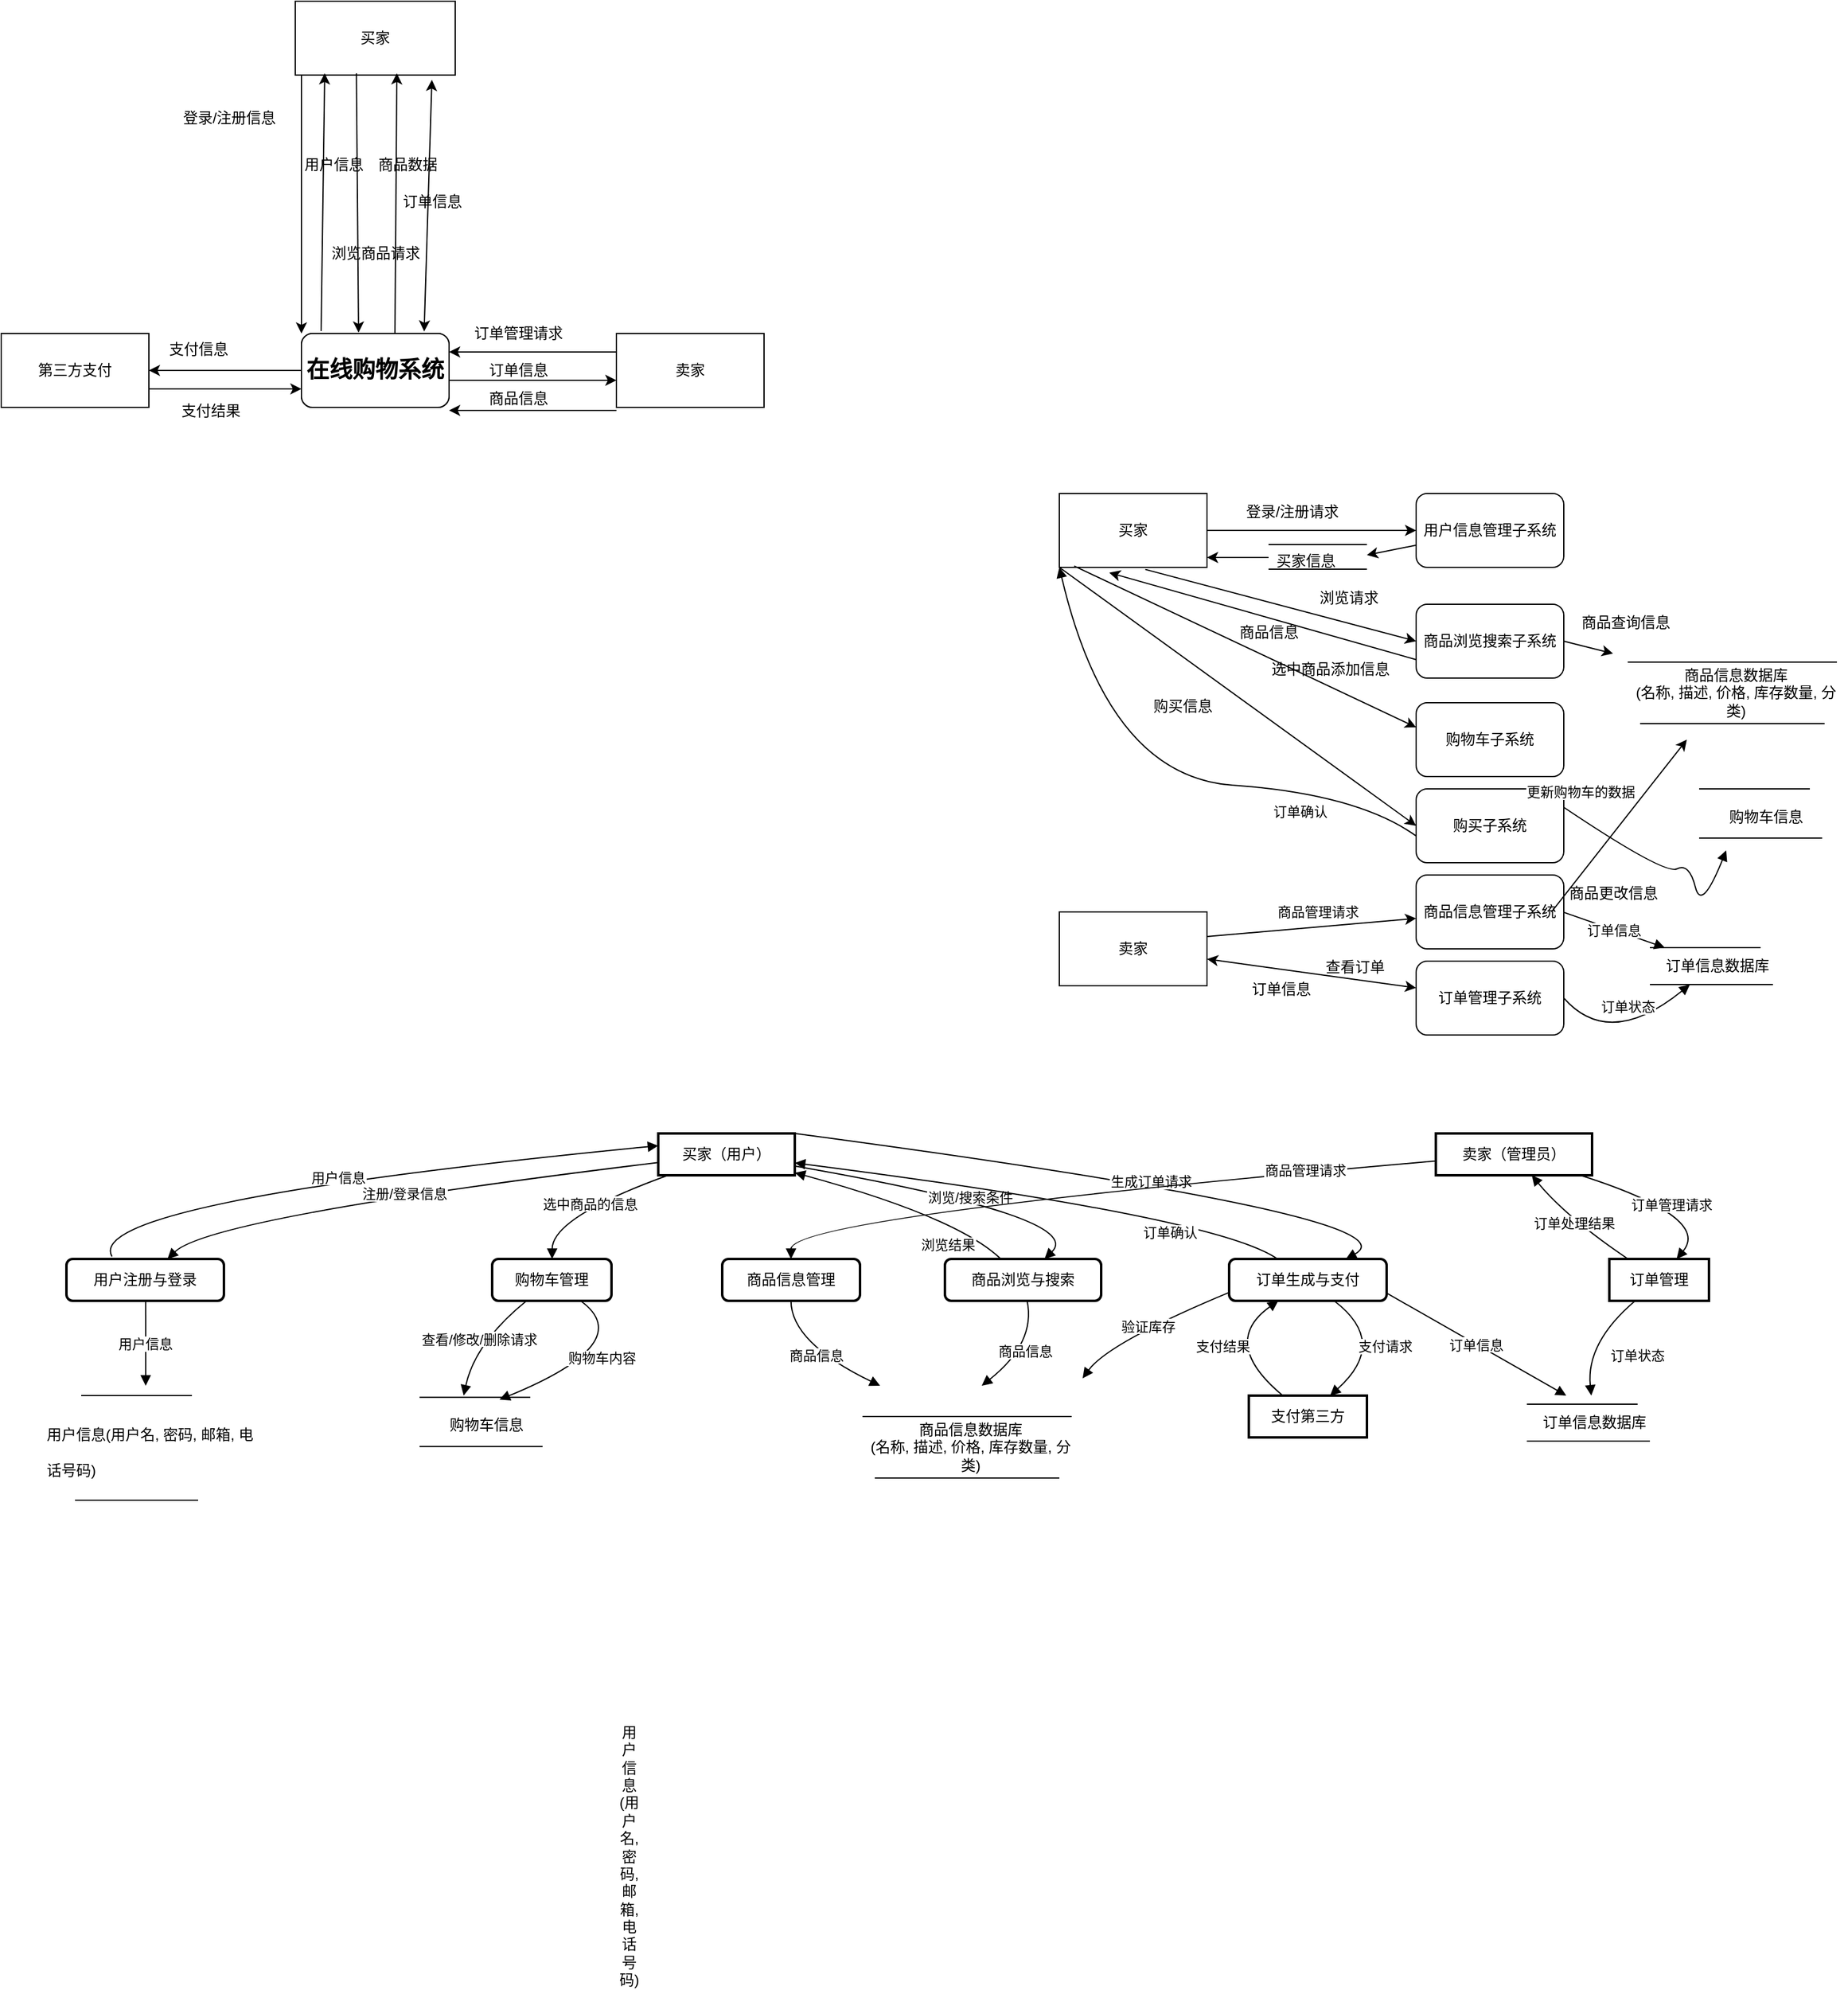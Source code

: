 <mxfile version="24.4.13" type="github">
  <diagram name="第 1 页" id="AlWasNWzRQ4NBJ3G8Ks7">
    <mxGraphModel dx="1365" dy="767" grid="1" gridSize="10" guides="1" tooltips="1" connect="1" arrows="1" fold="1" page="1" pageScale="1" pageWidth="827" pageHeight="1169" math="0" shadow="0">
      <root>
        <mxCell id="0" />
        <mxCell id="1" parent="0" />
        <mxCell id="qCmCPrY8hoSvlqpUY1TK-1" value="买家" style="rounded=0;whiteSpace=wrap;html=1;" parent="1" vertex="1">
          <mxGeometry x="349" y="20" width="130" height="60" as="geometry" />
        </mxCell>
        <mxCell id="qCmCPrY8hoSvlqpUY1TK-2" value="第三方支付" style="rounded=0;whiteSpace=wrap;html=1;" parent="1" vertex="1">
          <mxGeometry x="110" y="290" width="120" height="60" as="geometry" />
        </mxCell>
        <mxCell id="qCmCPrY8hoSvlqpUY1TK-19" value="" style="edgeStyle=orthogonalEdgeStyle;rounded=0;orthogonalLoop=1;jettySize=auto;html=1;movable=1;resizable=1;rotatable=1;deletable=1;editable=1;locked=0;connectable=1;" parent="1" source="qCmCPrY8hoSvlqpUY1TK-3" target="qCmCPrY8hoSvlqpUY1TK-12" edge="1">
          <mxGeometry relative="1" as="geometry" />
        </mxCell>
        <mxCell id="qCmCPrY8hoSvlqpUY1TK-3" value="买家" style="rounded=0;whiteSpace=wrap;html=1;movable=1;resizable=1;rotatable=1;deletable=1;editable=1;locked=0;connectable=1;" parent="1" vertex="1">
          <mxGeometry x="970" y="420" width="120" height="60" as="geometry" />
        </mxCell>
        <mxCell id="qCmCPrY8hoSvlqpUY1TK-4" value="卖家" style="rounded=0;whiteSpace=wrap;html=1;" parent="1" vertex="1">
          <mxGeometry x="610" y="290" width="120" height="60" as="geometry" />
        </mxCell>
        <mxCell id="qCmCPrY8hoSvlqpUY1TK-5" value="" style="rounded=1;whiteSpace=wrap;html=1;" parent="1" vertex="1">
          <mxGeometry x="354" y="290" width="120" height="60" as="geometry" />
        </mxCell>
        <mxCell id="qCmCPrY8hoSvlqpUY1TK-6" value="&lt;b&gt;&lt;span style=&quot;font-size:14.0pt;font-family:宋体;&lt;br/&gt;mso-ascii-font-family:Calibri;mso-ascii-theme-font:minor-latin;mso-fareast-theme-font:&lt;br/&gt;minor-fareast;mso-hansi-font-family:Calibri;mso-hansi-theme-font:minor-latin;&lt;br/&gt;mso-bidi-font-family:&amp;quot;Times New Roman&amp;quot;;mso-bidi-theme-font:minor-bidi;&lt;br/&gt;mso-font-kerning:1.0pt;mso-ansi-language:EN-US;mso-fareast-language:ZH-CN;&lt;br/&gt;mso-bidi-language:AR-SA&quot;&gt;在线购物系统&lt;/span&gt;&lt;/b&gt;" style="rounded=1;whiteSpace=wrap;html=1;" parent="1" vertex="1">
          <mxGeometry x="354" y="290" width="120" height="60" as="geometry" />
        </mxCell>
        <mxCell id="qCmCPrY8hoSvlqpUY1TK-7" value="" style="endArrow=classic;html=1;rounded=0;exitX=0.854;exitY=1;exitDx=0;exitDy=0;exitPerimeter=0;entryX=0;entryY=0;entryDx=0;entryDy=0;" parent="1" target="qCmCPrY8hoSvlqpUY1TK-6" edge="1">
          <mxGeometry width="50" height="50" relative="1" as="geometry">
            <mxPoint x="354" y="80" as="sourcePoint" />
            <mxPoint x="354" y="280" as="targetPoint" />
          </mxGeometry>
        </mxCell>
        <mxCell id="qCmCPrY8hoSvlqpUY1TK-8" value="" style="endArrow=classic;html=1;rounded=0;exitX=1;exitY=0.5;exitDx=0;exitDy=0;" parent="1" edge="1">
          <mxGeometry width="50" height="50" relative="1" as="geometry">
            <mxPoint x="474" y="328" as="sourcePoint" />
            <mxPoint x="610" y="328" as="targetPoint" />
            <Array as="points">
              <mxPoint x="550" y="328" />
            </Array>
          </mxGeometry>
        </mxCell>
        <mxCell id="qCmCPrY8hoSvlqpUY1TK-10" value="" style="endArrow=classic;html=1;rounded=0;exitX=0;exitY=0.5;exitDx=0;exitDy=0;" parent="1" source="qCmCPrY8hoSvlqpUY1TK-6" target="qCmCPrY8hoSvlqpUY1TK-2" edge="1">
          <mxGeometry width="50" height="50" relative="1" as="geometry">
            <mxPoint x="260" y="390" as="sourcePoint" />
            <mxPoint x="310" y="340" as="targetPoint" />
          </mxGeometry>
        </mxCell>
        <mxCell id="qCmCPrY8hoSvlqpUY1TK-12" value="用户信息管理子系统" style="rounded=1;whiteSpace=wrap;html=1;movable=1;resizable=1;rotatable=1;deletable=1;editable=1;locked=0;connectable=1;" parent="1" vertex="1">
          <mxGeometry x="1260" y="420" width="120" height="60" as="geometry" />
        </mxCell>
        <mxCell id="qCmCPrY8hoSvlqpUY1TK-13" value="商品浏览搜索子系统" style="rounded=1;whiteSpace=wrap;html=1;movable=1;resizable=1;rotatable=1;deletable=1;editable=1;locked=0;connectable=1;" parent="1" vertex="1">
          <mxGeometry x="1260" y="510" width="120" height="60" as="geometry" />
        </mxCell>
        <mxCell id="qCmCPrY8hoSvlqpUY1TK-14" value="购物车子系统" style="rounded=1;whiteSpace=wrap;html=1;movable=1;resizable=1;rotatable=1;deletable=1;editable=1;locked=0;connectable=1;" parent="1" vertex="1">
          <mxGeometry x="1260" y="590" width="120" height="60" as="geometry" />
        </mxCell>
        <mxCell id="qCmCPrY8hoSvlqpUY1TK-15" value="卖家" style="rounded=0;whiteSpace=wrap;html=1;movable=1;resizable=1;rotatable=1;deletable=1;editable=1;locked=0;connectable=1;" parent="1" vertex="1">
          <mxGeometry x="970" y="760" width="120" height="60" as="geometry" />
        </mxCell>
        <mxCell id="qCmCPrY8hoSvlqpUY1TK-16" value="商品信息管理子系统" style="rounded=1;whiteSpace=wrap;html=1;movable=1;resizable=1;rotatable=1;deletable=1;editable=1;locked=0;connectable=1;" parent="1" vertex="1">
          <mxGeometry x="1260" y="730" width="120" height="60" as="geometry" />
        </mxCell>
        <mxCell id="qCmCPrY8hoSvlqpUY1TK-17" value="购买子系统" style="rounded=1;whiteSpace=wrap;html=1;movable=1;resizable=1;rotatable=1;deletable=1;editable=1;locked=0;connectable=1;" parent="1" vertex="1">
          <mxGeometry x="1260" y="660" width="120" height="60" as="geometry" />
        </mxCell>
        <mxCell id="qCmCPrY8hoSvlqpUY1TK-18" value="订单管理子系统" style="rounded=1;whiteSpace=wrap;html=1;movable=1;resizable=1;rotatable=1;deletable=1;editable=1;locked=0;connectable=1;" parent="1" vertex="1">
          <mxGeometry x="1260" y="800" width="120" height="60" as="geometry" />
        </mxCell>
        <mxCell id="qCmCPrY8hoSvlqpUY1TK-20" value="登录/注册请求" style="text;html=1;align=center;verticalAlign=middle;resizable=1;points=[];autosize=1;strokeColor=none;fillColor=none;movable=1;rotatable=1;deletable=1;editable=1;locked=0;connectable=1;" parent="1" vertex="1">
          <mxGeometry x="1109" y="420" width="100" height="30" as="geometry" />
        </mxCell>
        <mxCell id="qCmCPrY8hoSvlqpUY1TK-21" value="登录/注册信息" style="text;html=1;align=center;verticalAlign=middle;resizable=0;points=[];autosize=1;strokeColor=none;fillColor=none;" parent="1" vertex="1">
          <mxGeometry x="245" y="100" width="100" height="30" as="geometry" />
        </mxCell>
        <mxCell id="qCmCPrY8hoSvlqpUY1TK-22" value="订单信息" style="text;html=1;align=center;verticalAlign=middle;resizable=0;points=[];autosize=1;strokeColor=none;fillColor=none;" parent="1" vertex="1">
          <mxGeometry x="495" y="305" width="70" height="30" as="geometry" />
        </mxCell>
        <mxCell id="qCmCPrY8hoSvlqpUY1TK-23" value="" style="endArrow=classic;html=1;rounded=0;entryX=1;entryY=0.5;entryDx=0;entryDy=0;" parent="1" edge="1">
          <mxGeometry width="50" height="50" relative="1" as="geometry">
            <mxPoint x="610" y="352.5" as="sourcePoint" />
            <mxPoint x="474" y="352.5" as="targetPoint" />
          </mxGeometry>
        </mxCell>
        <mxCell id="qCmCPrY8hoSvlqpUY1TK-24" value="商品信息" style="text;html=1;align=center;verticalAlign=middle;resizable=0;points=[];autosize=1;strokeColor=none;fillColor=none;" parent="1" vertex="1">
          <mxGeometry x="495" y="328" width="70" height="30" as="geometry" />
        </mxCell>
        <mxCell id="qCmCPrY8hoSvlqpUY1TK-26" value="支付信息" style="text;html=1;align=center;verticalAlign=middle;resizable=0;points=[];autosize=1;strokeColor=none;fillColor=none;" parent="1" vertex="1">
          <mxGeometry x="235" y="288" width="70" height="30" as="geometry" />
        </mxCell>
        <mxCell id="qCmCPrY8hoSvlqpUY1TK-31" value="" style="endArrow=none;html=1;rounded=0;movable=1;resizable=1;rotatable=1;deletable=1;editable=1;locked=0;connectable=1;" parent="1" edge="1">
          <mxGeometry width="50" height="50" relative="1" as="geometry">
            <mxPoint x="1140" y="461.5" as="sourcePoint" />
            <mxPoint x="1220" y="461.5" as="targetPoint" />
          </mxGeometry>
        </mxCell>
        <mxCell id="qCmCPrY8hoSvlqpUY1TK-32" value="" style="endArrow=none;html=1;rounded=0;movable=1;resizable=1;rotatable=1;deletable=1;editable=1;locked=0;connectable=1;" parent="1" edge="1">
          <mxGeometry width="50" height="50" relative="1" as="geometry">
            <mxPoint x="1140" y="481.5" as="sourcePoint" />
            <mxPoint x="1220" y="481.5" as="targetPoint" />
          </mxGeometry>
        </mxCell>
        <mxCell id="qCmCPrY8hoSvlqpUY1TK-33" value="买家信息" style="text;html=1;align=center;verticalAlign=middle;resizable=1;points=[];autosize=1;strokeColor=none;fillColor=none;movable=1;rotatable=1;deletable=1;editable=1;locked=0;connectable=1;" parent="1" vertex="1">
          <mxGeometry x="1135" y="460" width="70" height="30" as="geometry" />
        </mxCell>
        <mxCell id="qCmCPrY8hoSvlqpUY1TK-35" value="" style="endArrow=classic;html=1;rounded=0;entryX=1;entryY=0.5;entryDx=0;entryDy=0;movable=1;resizable=1;rotatable=1;deletable=1;editable=1;locked=0;connectable=1;" parent="1" edge="1">
          <mxGeometry width="50" height="50" relative="1" as="geometry">
            <mxPoint x="1140" y="472" as="sourcePoint" />
            <mxPoint x="1090" y="472" as="targetPoint" />
          </mxGeometry>
        </mxCell>
        <mxCell id="qCmCPrY8hoSvlqpUY1TK-37" value="" style="endArrow=classic;html=1;rounded=0;movable=1;resizable=1;rotatable=1;deletable=1;editable=1;locked=0;connectable=1;" parent="1" source="qCmCPrY8hoSvlqpUY1TK-12" edge="1">
          <mxGeometry width="50" height="50" relative="1" as="geometry">
            <mxPoint x="1460" y="710" as="sourcePoint" />
            <mxPoint x="1220" y="470" as="targetPoint" />
          </mxGeometry>
        </mxCell>
        <mxCell id="qCmCPrY8hoSvlqpUY1TK-38" value="" style="endArrow=classic;html=1;rounded=0;exitX=0.582;exitY=1.028;exitDx=0;exitDy=0;exitPerimeter=0;entryX=0;entryY=0.5;entryDx=0;entryDy=0;movable=1;resizable=1;rotatable=1;deletable=1;editable=1;locked=0;connectable=1;" parent="1" source="qCmCPrY8hoSvlqpUY1TK-3" target="qCmCPrY8hoSvlqpUY1TK-13" edge="1">
          <mxGeometry width="50" height="50" relative="1" as="geometry">
            <mxPoint x="970" y="580" as="sourcePoint" />
            <mxPoint x="1020" y="530" as="targetPoint" />
          </mxGeometry>
        </mxCell>
        <mxCell id="qCmCPrY8hoSvlqpUY1TK-39" value="" style="endArrow=classic;html=1;rounded=0;entryX=0.338;entryY=1.072;entryDx=0;entryDy=0;entryPerimeter=0;exitX=0;exitY=0.75;exitDx=0;exitDy=0;movable=1;resizable=1;rotatable=1;deletable=1;editable=1;locked=0;connectable=1;" parent="1" source="qCmCPrY8hoSvlqpUY1TK-13" target="qCmCPrY8hoSvlqpUY1TK-3" edge="1">
          <mxGeometry width="50" height="50" relative="1" as="geometry">
            <mxPoint x="950" y="600" as="sourcePoint" />
            <mxPoint x="1000" y="550" as="targetPoint" />
          </mxGeometry>
        </mxCell>
        <mxCell id="qCmCPrY8hoSvlqpUY1TK-40" value="浏览请求" style="text;html=1;align=center;verticalAlign=middle;resizable=1;points=[];autosize=1;strokeColor=none;fillColor=none;movable=1;rotatable=1;deletable=1;editable=1;locked=0;connectable=1;" parent="1" vertex="1">
          <mxGeometry x="1170" y="490" width="70" height="30" as="geometry" />
        </mxCell>
        <mxCell id="qCmCPrY8hoSvlqpUY1TK-41" value="商品信息" style="text;html=1;align=center;verticalAlign=middle;resizable=1;points=[];autosize=1;strokeColor=none;fillColor=none;movable=1;rotatable=1;deletable=1;editable=1;locked=0;connectable=1;" parent="1" vertex="1">
          <mxGeometry x="1105" y="518" width="70" height="30" as="geometry" />
        </mxCell>
        <mxCell id="qCmCPrY8hoSvlqpUY1TK-42" value="" style="endArrow=classic;html=1;rounded=0;exitX=0.101;exitY=0.983;exitDx=0;exitDy=0;exitPerimeter=0;movable=1;resizable=1;rotatable=1;deletable=1;editable=1;locked=0;connectable=1;" parent="1" source="qCmCPrY8hoSvlqpUY1TK-3" edge="1">
          <mxGeometry width="50" height="50" relative="1" as="geometry">
            <mxPoint x="1210" y="660" as="sourcePoint" />
            <mxPoint x="1260" y="610" as="targetPoint" />
          </mxGeometry>
        </mxCell>
        <mxCell id="qCmCPrY8hoSvlqpUY1TK-43" value="" style="endArrow=classic;html=1;rounded=0;exitX=0;exitY=1;exitDx=0;exitDy=0;movable=1;resizable=1;rotatable=1;deletable=1;editable=1;locked=0;connectable=1;" parent="1" source="qCmCPrY8hoSvlqpUY1TK-3" edge="1">
          <mxGeometry width="50" height="50" relative="1" as="geometry">
            <mxPoint x="1210" y="740" as="sourcePoint" />
            <mxPoint x="1260" y="690" as="targetPoint" />
          </mxGeometry>
        </mxCell>
        <mxCell id="qCmCPrY8hoSvlqpUY1TK-44" value="购买信息" style="text;html=1;align=center;verticalAlign=middle;resizable=1;points=[];autosize=1;strokeColor=none;fillColor=none;movable=1;rotatable=1;deletable=1;editable=1;locked=0;connectable=1;" parent="1" vertex="1">
          <mxGeometry x="1035" y="578" width="70" height="30" as="geometry" />
        </mxCell>
        <mxCell id="qCmCPrY8hoSvlqpUY1TK-45" value="选中商品添加信息" style="text;html=1;align=center;verticalAlign=middle;resizable=1;points=[];autosize=1;strokeColor=none;fillColor=none;movable=1;rotatable=1;deletable=1;editable=1;locked=0;connectable=1;" parent="1" vertex="1">
          <mxGeometry x="1130" y="548" width="120" height="30" as="geometry" />
        </mxCell>
        <mxCell id="qCmCPrY8hoSvlqpUY1TK-46" value="" style="endArrow=classic;startArrow=classic;html=1;rounded=0;movable=1;resizable=1;rotatable=1;deletable=1;editable=1;locked=0;connectable=1;" parent="1" source="qCmCPrY8hoSvlqpUY1TK-15" target="qCmCPrY8hoSvlqpUY1TK-18" edge="1">
          <mxGeometry width="50" height="50" relative="1" as="geometry">
            <mxPoint x="1120" y="870" as="sourcePoint" />
            <mxPoint x="1170" y="820" as="targetPoint" />
          </mxGeometry>
        </mxCell>
        <mxCell id="qCmCPrY8hoSvlqpUY1TK-48" value="查看订单" style="text;html=1;align=center;verticalAlign=middle;resizable=1;points=[];autosize=1;strokeColor=none;fillColor=none;movable=1;rotatable=1;deletable=1;editable=1;locked=0;connectable=1;" parent="1" vertex="1">
          <mxGeometry x="1175" y="790" width="70" height="30" as="geometry" />
        </mxCell>
        <mxCell id="qCmCPrY8hoSvlqpUY1TK-49" value="订单信息" style="text;html=1;align=center;verticalAlign=middle;resizable=1;points=[];autosize=1;strokeColor=none;fillColor=none;movable=1;rotatable=1;deletable=1;editable=1;locked=0;connectable=1;" parent="1" vertex="1">
          <mxGeometry x="1115" y="808" width="70" height="30" as="geometry" />
        </mxCell>
        <mxCell id="loAa5FtH7hfrQDoKr9UY-2" value="买家（用户）" style="whiteSpace=wrap;strokeWidth=2;" vertex="1" parent="1">
          <mxGeometry x="644" y="940" width="111" height="34" as="geometry" />
        </mxCell>
        <mxCell id="loAa5FtH7hfrQDoKr9UY-3" value="用户注册与登录" style="whiteSpace=wrap;strokeWidth=2;rounded=1;" vertex="1" parent="1">
          <mxGeometry x="163" y="1042" width="128" height="34" as="geometry" />
        </mxCell>
        <mxCell id="loAa5FtH7hfrQDoKr9UY-5" value="商品浏览与搜索" style="whiteSpace=wrap;strokeWidth=2;rounded=1;" vertex="1" parent="1">
          <mxGeometry x="877" y="1042" width="127" height="34" as="geometry" />
        </mxCell>
        <mxCell id="loAa5FtH7hfrQDoKr9UY-7" value="购物车管理" style="whiteSpace=wrap;strokeWidth=2;rounded=1;" vertex="1" parent="1">
          <mxGeometry x="509" y="1042" width="97" height="34" as="geometry" />
        </mxCell>
        <mxCell id="loAa5FtH7hfrQDoKr9UY-9" value="订单生成与支付" style="whiteSpace=wrap;strokeWidth=2;rounded=1;" vertex="1" parent="1">
          <mxGeometry x="1108" y="1042" width="128" height="34" as="geometry" />
        </mxCell>
        <mxCell id="loAa5FtH7hfrQDoKr9UY-11" value="支付第三方" style="whiteSpace=wrap;strokeWidth=2;" vertex="1" parent="1">
          <mxGeometry x="1124" y="1153" width="96" height="34" as="geometry" />
        </mxCell>
        <mxCell id="loAa5FtH7hfrQDoKr9UY-12" value="卖家（管理员）" style="whiteSpace=wrap;strokeWidth=2;" vertex="1" parent="1">
          <mxGeometry x="1276" y="940" width="127" height="34" as="geometry" />
        </mxCell>
        <mxCell id="loAa5FtH7hfrQDoKr9UY-13" value="商品信息管理" style="whiteSpace=wrap;strokeWidth=2;rounded=1;" vertex="1" parent="1">
          <mxGeometry x="696" y="1042" width="112" height="34" as="geometry" />
        </mxCell>
        <mxCell id="loAa5FtH7hfrQDoKr9UY-14" value="订单管理" style="whiteSpace=wrap;strokeWidth=2;" vertex="1" parent="1">
          <mxGeometry x="1417" y="1042" width="81" height="34" as="geometry" />
        </mxCell>
        <mxCell id="loAa5FtH7hfrQDoKr9UY-15" value="注册/登录信息" style="curved=1;startArrow=none;endArrow=block;exitX=0.001;exitY=0.694;entryX=0.639;entryY=0.01;rounded=0;" edge="1" parent="1" source="loAa5FtH7hfrQDoKr9UY-2" target="loAa5FtH7hfrQDoKr9UY-3">
          <mxGeometry relative="1" as="geometry">
            <Array as="points">
              <mxPoint x="280" y="1008" />
            </Array>
          </mxGeometry>
        </mxCell>
        <mxCell id="loAa5FtH7hfrQDoKr9UY-16" value="用户信息" style="curved=1;startArrow=none;endArrow=block;exitX=0.503;exitY=1.0;entryX=0.5;entryY=-0.007;rounded=0;" edge="1" parent="1" source="loAa5FtH7hfrQDoKr9UY-3">
          <mxGeometry relative="1" as="geometry">
            <Array as="points" />
            <mxPoint x="227.425" y="1145" as="targetPoint" />
          </mxGeometry>
        </mxCell>
        <mxCell id="loAa5FtH7hfrQDoKr9UY-17" value="用户信息" style="curved=1;startArrow=none;endArrow=block;entryX=0.001;entryY=0.654;rounded=0;" edge="1" parent="1">
          <mxGeometry relative="1" as="geometry">
            <Array as="points">
              <mxPoint x="175" y="995.75" />
            </Array>
            <mxPoint x="200" y="1040" as="sourcePoint" />
            <mxPoint x="644" y="950.003" as="targetPoint" />
          </mxGeometry>
        </mxCell>
        <mxCell id="loAa5FtH7hfrQDoKr9UY-18" value="浏览/搜索条件" style="curved=1;startArrow=none;endArrow=block;exitX=1.001;exitY=0.78;entryX=0.635;entryY=0.01;rounded=0;" edge="1" parent="1" source="loAa5FtH7hfrQDoKr9UY-2" target="loAa5FtH7hfrQDoKr9UY-5">
          <mxGeometry relative="1" as="geometry">
            <Array as="points">
              <mxPoint x="993" y="1008" />
            </Array>
          </mxGeometry>
        </mxCell>
        <mxCell id="loAa5FtH7hfrQDoKr9UY-19" value="商品信息" style="curved=1;startArrow=none;endArrow=block;exitX=0.526;exitY=1.0;entryX=0.62;entryY=-0.007;rounded=0;" edge="1" parent="1" source="loAa5FtH7hfrQDoKr9UY-5">
          <mxGeometry relative="1" as="geometry">
            <Array as="points">
              <mxPoint x="951" y="1110" />
            </Array>
            <mxPoint x="906.908" y="1145" as="targetPoint" />
          </mxGeometry>
        </mxCell>
        <mxCell id="loAa5FtH7hfrQDoKr9UY-20" value="浏览结果" style="curved=1;startArrow=none;endArrow=block;exitX=0.361;exitY=0.01;entryX=1.001;entryY=0.94;rounded=0;" edge="1" parent="1" source="loAa5FtH7hfrQDoKr9UY-5" target="loAa5FtH7hfrQDoKr9UY-2">
          <mxGeometry x="-0.581" y="21" relative="1" as="geometry">
            <Array as="points">
              <mxPoint x="887" y="1008" />
            </Array>
            <mxPoint as="offset" />
          </mxGeometry>
        </mxCell>
        <mxCell id="loAa5FtH7hfrQDoKr9UY-21" value="选中商品的信息" style="curved=1;startArrow=none;endArrow=block;exitX=0.08;exitY=0.99;entryX=0.502;entryY=0.01;rounded=0;" edge="1" parent="1" source="loAa5FtH7hfrQDoKr9UY-2" target="loAa5FtH7hfrQDoKr9UY-7">
          <mxGeometry relative="1" as="geometry">
            <Array as="points">
              <mxPoint x="558" y="1008" />
            </Array>
          </mxGeometry>
        </mxCell>
        <mxCell id="loAa5FtH7hfrQDoKr9UY-22" value="购物车内容" style="curved=1;startArrow=none;endArrow=block;exitX=0.741;exitY=1.0;entryX=0.991;entryY=0.104;rounded=0;" edge="1" parent="1" source="loAa5FtH7hfrQDoKr9UY-7">
          <mxGeometry relative="1" as="geometry">
            <Array as="points">
              <mxPoint x="628" y="1110" />
            </Array>
            <mxPoint x="515" y="1156.292" as="targetPoint" />
          </mxGeometry>
        </mxCell>
        <mxCell id="loAa5FtH7hfrQDoKr9UY-23" value="查看/修改/删除请求" style="curved=1;startArrow=none;endArrow=block;exitX=0.288;exitY=1.0;entryX=0.546;entryY=-0.01;rounded=0;" edge="1" parent="1" source="loAa5FtH7hfrQDoKr9UY-7">
          <mxGeometry relative="1" as="geometry">
            <Array as="points">
              <mxPoint x="495" y="1110" />
            </Array>
            <mxPoint x="485.862" y="1153" as="targetPoint" />
          </mxGeometry>
        </mxCell>
        <mxCell id="loAa5FtH7hfrQDoKr9UY-25" value="生成订单请求" style="curved=1;startArrow=none;endArrow=block;exitX=1;exitY=0;entryX=0.737;entryY=0.01;rounded=0;exitDx=0;exitDy=0;" edge="1" parent="1" source="loAa5FtH7hfrQDoKr9UY-2" target="loAa5FtH7hfrQDoKr9UY-9">
          <mxGeometry relative="1" as="geometry">
            <Array as="points">
              <mxPoint x="1265" y="1008" />
            </Array>
          </mxGeometry>
        </mxCell>
        <mxCell id="loAa5FtH7hfrQDoKr9UY-26" value="验证库存" style="curved=1;startArrow=none;endArrow=block;exitX=-0.003;exitY=0.802;entryX=0.931;entryY=-0.12;rounded=0;entryDx=0;entryDy=0;entryPerimeter=0;" edge="1" parent="1" source="loAa5FtH7hfrQDoKr9UY-9">
          <mxGeometry relative="1" as="geometry">
            <Array as="points">
              <mxPoint x="1010" y="1110" />
            </Array>
            <mxPoint x="988.922" y="1139" as="targetPoint" />
          </mxGeometry>
        </mxCell>
        <mxCell id="loAa5FtH7hfrQDoKr9UY-27" value="订单信息" style="curved=1;startArrow=none;endArrow=block;exitX=0.996;exitY=0.813;entryX=0.25;entryY=0;rounded=0;entryDx=0;entryDy=0;" edge="1" parent="1" source="loAa5FtH7hfrQDoKr9UY-9">
          <mxGeometry relative="1" as="geometry">
            <Array as="points" />
            <mxPoint x="1382" y="1153" as="targetPoint" />
          </mxGeometry>
        </mxCell>
        <mxCell id="loAa5FtH7hfrQDoKr9UY-28" value="支付请求" style="curved=1;startArrow=none;endArrow=block;exitX=0.667;exitY=1.0;entryX=0.692;entryY=-0.01;rounded=0;" edge="1" parent="1" source="loAa5FtH7hfrQDoKr9UY-9" target="loAa5FtH7hfrQDoKr9UY-11">
          <mxGeometry relative="1" as="geometry">
            <Array as="points">
              <mxPoint x="1238" y="1110" />
            </Array>
          </mxGeometry>
        </mxCell>
        <mxCell id="loAa5FtH7hfrQDoKr9UY-29" value="支付结果" style="curved=1;startArrow=none;endArrow=block;exitX=0.283;exitY=-0.01;entryX=0.312;entryY=1.0;rounded=0;" edge="1" parent="1" source="loAa5FtH7hfrQDoKr9UY-11" target="loAa5FtH7hfrQDoKr9UY-9">
          <mxGeometry relative="1" as="geometry">
            <Array as="points">
              <mxPoint x="1100" y="1110" />
            </Array>
          </mxGeometry>
        </mxCell>
        <mxCell id="loAa5FtH7hfrQDoKr9UY-30" value="订单确认" style="curved=1;startArrow=none;endArrow=block;exitX=0.311;exitY=0.01;entryX=1.001;entryY=0.704;rounded=0;" edge="1" parent="1" source="loAa5FtH7hfrQDoKr9UY-9" target="loAa5FtH7hfrQDoKr9UY-2">
          <mxGeometry x="-0.526" y="17" relative="1" as="geometry">
            <Array as="points">
              <mxPoint x="1099" y="1008" />
            </Array>
            <mxPoint as="offset" />
          </mxGeometry>
        </mxCell>
        <mxCell id="loAa5FtH7hfrQDoKr9UY-31" value="商品管理请求" style="curved=1;startArrow=none;endArrow=block;exitX=0.001;exitY=0.658;entryX=0.499;entryY=0.01;rounded=0;" edge="1" parent="1" source="loAa5FtH7hfrQDoKr9UY-12" target="loAa5FtH7hfrQDoKr9UY-13">
          <mxGeometry x="-0.621" y="-2" relative="1" as="geometry">
            <Array as="points">
              <mxPoint x="752" y="1008" />
            </Array>
            <mxPoint as="offset" />
          </mxGeometry>
        </mxCell>
        <mxCell id="loAa5FtH7hfrQDoKr9UY-32" value="商品信息" style="curved=1;startArrow=none;endArrow=block;exitX=0.499;exitY=1.0;entryX=0.3;entryY=-0.007;rounded=0;" edge="1" parent="1" source="loAa5FtH7hfrQDoKr9UY-13">
          <mxGeometry relative="1" as="geometry">
            <Array as="points">
              <mxPoint x="752" y="1110" />
            </Array>
            <mxPoint x="824.332" y="1145" as="targetPoint" />
          </mxGeometry>
        </mxCell>
        <mxCell id="loAa5FtH7hfrQDoKr9UY-33" value="订单管理请求" style="curved=1;startArrow=none;endArrow=block;exitX=0.917;exitY=0.99;entryX=0.672;entryY=0.01;rounded=0;" edge="1" parent="1" source="loAa5FtH7hfrQDoKr9UY-12" target="loAa5FtH7hfrQDoKr9UY-14">
          <mxGeometry relative="1" as="geometry">
            <Array as="points">
              <mxPoint x="1500" y="1008" />
            </Array>
          </mxGeometry>
        </mxCell>
        <mxCell id="loAa5FtH7hfrQDoKr9UY-34" value="订单状态" style="curved=1;startArrow=none;endArrow=block;exitX=0.259;exitY=1.0;entryX=0.407;entryY=-0.01;rounded=0;" edge="1" parent="1" source="loAa5FtH7hfrQDoKr9UY-14">
          <mxGeometry x="-0.436" y="35" relative="1" as="geometry">
            <Array as="points">
              <mxPoint x="1398" y="1110" />
            </Array>
            <mxPoint x="1402.37" y="1153" as="targetPoint" />
            <mxPoint as="offset" />
          </mxGeometry>
        </mxCell>
        <mxCell id="loAa5FtH7hfrQDoKr9UY-35" value="订单处理结果" style="curved=1;startArrow=none;endArrow=block;exitX=0.194;exitY=0.01;entryX=0.612;entryY=0.99;rounded=0;" edge="1" parent="1" source="loAa5FtH7hfrQDoKr9UY-14" target="loAa5FtH7hfrQDoKr9UY-12">
          <mxGeometry relative="1" as="geometry">
            <Array as="points">
              <mxPoint x="1382" y="1008" />
            </Array>
          </mxGeometry>
        </mxCell>
        <mxCell id="loAa5FtH7hfrQDoKr9UY-36" value="" style="endArrow=classic;html=1;rounded=0;exitX=1;exitY=0.75;exitDx=0;exitDy=0;entryX=0;entryY=0.75;entryDx=0;entryDy=0;" edge="1" parent="1" source="qCmCPrY8hoSvlqpUY1TK-2" target="qCmCPrY8hoSvlqpUY1TK-6">
          <mxGeometry width="50" height="50" relative="1" as="geometry">
            <mxPoint x="310" y="390" as="sourcePoint" />
            <mxPoint x="340" y="330" as="targetPoint" />
          </mxGeometry>
        </mxCell>
        <mxCell id="loAa5FtH7hfrQDoKr9UY-37" value="支付结果" style="text;html=1;align=center;verticalAlign=middle;resizable=0;points=[];autosize=1;strokeColor=none;fillColor=none;" vertex="1" parent="1">
          <mxGeometry x="245" y="338" width="70" height="30" as="geometry" />
        </mxCell>
        <mxCell id="loAa5FtH7hfrQDoKr9UY-38" value="" style="endArrow=classic;html=1;rounded=0;entryX=1;entryY=0.25;entryDx=0;entryDy=0;" edge="1" parent="1" target="qCmCPrY8hoSvlqpUY1TK-6">
          <mxGeometry width="50" height="50" relative="1" as="geometry">
            <mxPoint x="610" y="305" as="sourcePoint" />
            <mxPoint x="660" y="220" as="targetPoint" />
          </mxGeometry>
        </mxCell>
        <mxCell id="loAa5FtH7hfrQDoKr9UY-39" value="订单管理请求" style="text;html=1;align=center;verticalAlign=middle;resizable=0;points=[];autosize=1;strokeColor=none;fillColor=none;" vertex="1" parent="1">
          <mxGeometry x="480" y="275" width="100" height="30" as="geometry" />
        </mxCell>
        <mxCell id="loAa5FtH7hfrQDoKr9UY-41" value="" style="endArrow=none;html=1;rounded=0;" edge="1" parent="1">
          <mxGeometry width="50" height="50" relative="1" as="geometry">
            <mxPoint x="450" y="1154.41" as="sourcePoint" />
            <mxPoint x="540" y="1154.41" as="targetPoint" />
          </mxGeometry>
        </mxCell>
        <mxCell id="loAa5FtH7hfrQDoKr9UY-42" value="" style="endArrow=none;html=1;rounded=0;" edge="1" parent="1">
          <mxGeometry width="50" height="50" relative="1" as="geometry">
            <mxPoint x="450" y="1194.41" as="sourcePoint" />
            <mxPoint x="550" y="1194.41" as="targetPoint" />
          </mxGeometry>
        </mxCell>
        <mxCell id="loAa5FtH7hfrQDoKr9UY-43" value="购物车信息" style="text;html=1;align=center;verticalAlign=middle;resizable=0;points=[];autosize=1;strokeColor=none;fillColor=none;" vertex="1" parent="1">
          <mxGeometry x="464" y="1162.41" width="80" height="30" as="geometry" />
        </mxCell>
        <mxCell id="loAa5FtH7hfrQDoKr9UY-44" value="" style="endArrow=none;html=1;rounded=0;" edge="1" parent="1">
          <mxGeometry width="50" height="50" relative="1" as="geometry">
            <mxPoint x="175" y="1153" as="sourcePoint" />
            <mxPoint x="265" y="1153" as="targetPoint" />
          </mxGeometry>
        </mxCell>
        <mxCell id="loAa5FtH7hfrQDoKr9UY-45" value="" style="endArrow=none;html=1;rounded=0;" edge="1" parent="1">
          <mxGeometry width="50" height="50" relative="1" as="geometry">
            <mxPoint x="170" y="1238" as="sourcePoint" />
            <mxPoint x="270" y="1238" as="targetPoint" />
          </mxGeometry>
        </mxCell>
        <mxCell id="loAa5FtH7hfrQDoKr9UY-51" value="&lt;br&gt;&lt;span style=&quot;text-wrap: wrap;&quot;&gt;用户信息&lt;/span&gt;&lt;br style=&quot;text-wrap: wrap; padding: 0px; margin: 0px;&quot;&gt;&lt;span style=&quot;text-wrap: wrap;&quot;&gt;(用户名, 密码, 邮箱, 电话号码)&lt;/span&gt;" style="text;html=1;align=center;verticalAlign=middle;resizable=0;points=[];autosize=1;strokeColor=none;fillColor=none;" vertex="1" parent="1">
          <mxGeometry x="530" y="1490" width="180" height="60" as="geometry" />
        </mxCell>
        <mxCell id="loAa5FtH7hfrQDoKr9UY-52" value="&lt;h1 style=&quot;margin-top: 0px;&quot;&gt;&lt;span style=&quot;font-size: 12px; font-weight: 400; text-align: center;&quot;&gt;用户信息&lt;/span&gt;&lt;span style=&quot;font-size: 12px; font-weight: 400; text-align: center;&quot;&gt;(用户名, 密码, 邮箱, 电话号码)&lt;/span&gt;&lt;br style=&quot;font-size: 12px; font-weight: 400; text-align: center; text-wrap: nowrap;&quot;&gt;&lt;/h1&gt;" style="text;html=1;whiteSpace=wrap;overflow=hidden;rounded=0;" vertex="1" parent="1">
          <mxGeometry x="145" y="1160" width="180" height="70" as="geometry" />
        </mxCell>
        <mxCell id="loAa5FtH7hfrQDoKr9UY-54" value="商品信息数据库&lt;br style=&quot;padding: 0px; margin: 0px;&quot;&gt;(名称, 描述, 价格, 库存数量, 分类)" style="text;html=1;align=center;verticalAlign=middle;whiteSpace=wrap;rounded=0;" vertex="1" parent="1">
          <mxGeometry x="808" y="1180" width="180" height="30" as="geometry" />
        </mxCell>
        <mxCell id="loAa5FtH7hfrQDoKr9UY-55" value="" style="endArrow=none;html=1;rounded=0;" edge="1" parent="1">
          <mxGeometry width="50" height="50" relative="1" as="geometry">
            <mxPoint x="820" y="1220" as="sourcePoint" />
            <mxPoint x="970" y="1220" as="targetPoint" />
          </mxGeometry>
        </mxCell>
        <mxCell id="loAa5FtH7hfrQDoKr9UY-56" value="" style="endArrow=none;html=1;rounded=0;" edge="1" parent="1">
          <mxGeometry width="50" height="50" relative="1" as="geometry">
            <mxPoint x="810" y="1170" as="sourcePoint" />
            <mxPoint x="980" y="1170" as="targetPoint" />
          </mxGeometry>
        </mxCell>
        <mxCell id="loAa5FtH7hfrQDoKr9UY-57" value="" style="endArrow=none;html=1;rounded=0;entryX=1;entryY=1;entryDx=0;entryDy=0;" edge="1" parent="1" target="loAa5FtH7hfrQDoKr9UY-61">
          <mxGeometry width="50" height="50" relative="1" as="geometry">
            <mxPoint x="1350" y="1190" as="sourcePoint" />
            <mxPoint x="1320" y="1220" as="targetPoint" />
          </mxGeometry>
        </mxCell>
        <mxCell id="loAa5FtH7hfrQDoKr9UY-58" value="" style="endArrow=none;html=1;rounded=0;" edge="1" parent="1">
          <mxGeometry width="50" height="50" relative="1" as="geometry">
            <mxPoint x="1350" y="1160" as="sourcePoint" />
            <mxPoint x="1440" y="1160" as="targetPoint" />
          </mxGeometry>
        </mxCell>
        <mxCell id="loAa5FtH7hfrQDoKr9UY-61" value="订单信息数据库" style="text;html=1;align=center;verticalAlign=middle;whiteSpace=wrap;rounded=0;" vertex="1" parent="1">
          <mxGeometry x="1360" y="1160" width="90" height="30" as="geometry" />
        </mxCell>
        <mxCell id="loAa5FtH7hfrQDoKr9UY-62" value="" style="endArrow=classic;html=1;rounded=0;entryX=0.184;entryY=0.976;entryDx=0;entryDy=0;entryPerimeter=0;" edge="1" parent="1" target="qCmCPrY8hoSvlqpUY1TK-1">
          <mxGeometry width="50" height="50" relative="1" as="geometry">
            <mxPoint x="370" y="288" as="sourcePoint" />
            <mxPoint x="420" y="238" as="targetPoint" />
          </mxGeometry>
        </mxCell>
        <mxCell id="loAa5FtH7hfrQDoKr9UY-63" value="用户信息" style="text;html=1;align=center;verticalAlign=middle;resizable=0;points=[];autosize=1;strokeColor=none;fillColor=none;" vertex="1" parent="1">
          <mxGeometry x="345" y="138" width="70" height="30" as="geometry" />
        </mxCell>
        <mxCell id="loAa5FtH7hfrQDoKr9UY-64" value="" style="endArrow=classic;html=1;rounded=0;exitX=0.382;exitY=0.976;exitDx=0;exitDy=0;exitPerimeter=0;entryX=0.387;entryY=-0.013;entryDx=0;entryDy=0;entryPerimeter=0;" edge="1" parent="1" source="qCmCPrY8hoSvlqpUY1TK-1" target="qCmCPrY8hoSvlqpUY1TK-6">
          <mxGeometry width="50" height="50" relative="1" as="geometry">
            <mxPoint x="570" y="170" as="sourcePoint" />
            <mxPoint x="620" y="120" as="targetPoint" />
          </mxGeometry>
        </mxCell>
        <mxCell id="loAa5FtH7hfrQDoKr9UY-65" value="浏览商品请求" style="text;html=1;align=center;verticalAlign=middle;resizable=0;points=[];autosize=1;strokeColor=none;fillColor=none;" vertex="1" parent="1">
          <mxGeometry x="364" y="210" width="100" height="30" as="geometry" />
        </mxCell>
        <mxCell id="loAa5FtH7hfrQDoKr9UY-66" value="" style="endArrow=classic;html=1;rounded=0;entryX=0.635;entryY=0.976;entryDx=0;entryDy=0;entryPerimeter=0;" edge="1" parent="1" target="qCmCPrY8hoSvlqpUY1TK-1">
          <mxGeometry width="50" height="50" relative="1" as="geometry">
            <mxPoint x="430" y="290" as="sourcePoint" />
            <mxPoint x="480" y="240" as="targetPoint" />
          </mxGeometry>
        </mxCell>
        <mxCell id="loAa5FtH7hfrQDoKr9UY-67" value="商品数据" style="text;html=1;align=center;verticalAlign=middle;resizable=0;points=[];autosize=1;strokeColor=none;fillColor=none;" vertex="1" parent="1">
          <mxGeometry x="405" y="138" width="70" height="30" as="geometry" />
        </mxCell>
        <mxCell id="loAa5FtH7hfrQDoKr9UY-69" value="订单信息" style="text;html=1;align=center;verticalAlign=middle;resizable=0;points=[];autosize=1;strokeColor=none;fillColor=none;" vertex="1" parent="1">
          <mxGeometry x="425" y="168" width="70" height="30" as="geometry" />
        </mxCell>
        <mxCell id="loAa5FtH7hfrQDoKr9UY-71" value="" style="endArrow=classic;startArrow=classic;html=1;rounded=0;entryX=0.854;entryY=1.065;entryDx=0;entryDy=0;entryPerimeter=0;exitX=0.831;exitY=-0.028;exitDx=0;exitDy=0;exitPerimeter=0;" edge="1" parent="1" source="qCmCPrY8hoSvlqpUY1TK-6" target="qCmCPrY8hoSvlqpUY1TK-1">
          <mxGeometry width="50" height="50" relative="1" as="geometry">
            <mxPoint x="530" y="210" as="sourcePoint" />
            <mxPoint x="580" y="160" as="targetPoint" />
          </mxGeometry>
        </mxCell>
        <mxCell id="loAa5FtH7hfrQDoKr9UY-72" value="" style="endArrow=classic;html=1;rounded=0;" edge="1" parent="1" target="qCmCPrY8hoSvlqpUY1TK-16">
          <mxGeometry width="50" height="50" relative="1" as="geometry">
            <mxPoint x="1090" y="780" as="sourcePoint" />
            <mxPoint x="1140" y="730" as="targetPoint" />
          </mxGeometry>
        </mxCell>
        <mxCell id="loAa5FtH7hfrQDoKr9UY-74" value="&lt;span style=&quot;font-size: 11px; background-color: rgb(255, 255, 255);&quot;&gt;商品管理请求&lt;/span&gt;" style="text;html=1;align=center;verticalAlign=middle;resizable=0;points=[];autosize=1;strokeColor=none;fillColor=none;" vertex="1" parent="1">
          <mxGeometry x="1135" y="745" width="90" height="30" as="geometry" />
        </mxCell>
        <mxCell id="loAa5FtH7hfrQDoKr9UY-75" value="订单确认" style="curved=1;startArrow=none;endArrow=block;exitX=0.311;exitY=0.01;rounded=0;entryX=0;entryY=1;entryDx=0;entryDy=0;" edge="1" parent="1" target="qCmCPrY8hoSvlqpUY1TK-3">
          <mxGeometry x="-0.526" y="17" relative="1" as="geometry">
            <Array as="points">
              <mxPoint x="1211.72" y="664.07" />
              <mxPoint x="1010" y="650" />
            </Array>
            <mxPoint x="1259.72" y="698.07" as="sourcePoint" />
            <mxPoint x="868" y="570" as="targetPoint" />
            <mxPoint as="offset" />
          </mxGeometry>
        </mxCell>
        <mxCell id="loAa5FtH7hfrQDoKr9UY-76" value="更新购物车的数据" style="curved=1;startArrow=none;endArrow=block;exitX=1;exitY=0.25;rounded=0;exitDx=0;exitDy=0;" edge="1" parent="1" source="qCmCPrY8hoSvlqpUY1TK-17">
          <mxGeometry x="-1" y="18" relative="1" as="geometry">
            <Array as="points">
              <mxPoint x="1462" y="730" />
              <mxPoint x="1482" y="720" />
              <mxPoint x="1492" y="760" />
            </Array>
            <mxPoint x="1401.16" y="697.2" as="sourcePoint" />
            <mxPoint x="1512" y="710" as="targetPoint" />
            <mxPoint x="4" y="2" as="offset" />
          </mxGeometry>
        </mxCell>
        <mxCell id="loAa5FtH7hfrQDoKr9UY-77" value="" style="endArrow=none;html=1;rounded=0;" edge="1" parent="1">
          <mxGeometry width="50" height="50" relative="1" as="geometry">
            <mxPoint x="1490" y="660" as="sourcePoint" />
            <mxPoint x="1580" y="660" as="targetPoint" />
          </mxGeometry>
        </mxCell>
        <mxCell id="loAa5FtH7hfrQDoKr9UY-78" value="" style="endArrow=none;html=1;rounded=0;" edge="1" parent="1">
          <mxGeometry width="50" height="50" relative="1" as="geometry">
            <mxPoint x="1490" y="700" as="sourcePoint" />
            <mxPoint x="1590" y="700" as="targetPoint" />
          </mxGeometry>
        </mxCell>
        <mxCell id="loAa5FtH7hfrQDoKr9UY-79" value="购物车信息" style="text;html=1;align=center;verticalAlign=middle;resizable=0;points=[];autosize=1;strokeColor=none;fillColor=none;" vertex="1" parent="1">
          <mxGeometry x="1504" y="668" width="80" height="30" as="geometry" />
        </mxCell>
        <mxCell id="loAa5FtH7hfrQDoKr9UY-81" value="" style="endArrow=none;html=1;rounded=0;entryX=1;entryY=1;entryDx=0;entryDy=0;" edge="1" target="loAa5FtH7hfrQDoKr9UY-83" parent="1">
          <mxGeometry width="50" height="50" relative="1" as="geometry">
            <mxPoint x="1450" y="819" as="sourcePoint" />
            <mxPoint x="1420" y="849" as="targetPoint" />
          </mxGeometry>
        </mxCell>
        <mxCell id="loAa5FtH7hfrQDoKr9UY-82" value="" style="endArrow=none;html=1;rounded=0;" edge="1" parent="1">
          <mxGeometry width="50" height="50" relative="1" as="geometry">
            <mxPoint x="1450" y="789" as="sourcePoint" />
            <mxPoint x="1540" y="789" as="targetPoint" />
          </mxGeometry>
        </mxCell>
        <mxCell id="loAa5FtH7hfrQDoKr9UY-83" value="订单信息数据库" style="text;html=1;align=center;verticalAlign=middle;whiteSpace=wrap;rounded=0;" vertex="1" parent="1">
          <mxGeometry x="1460" y="789" width="90" height="30" as="geometry" />
        </mxCell>
        <mxCell id="loAa5FtH7hfrQDoKr9UY-86" value="订单状态" style="curved=1;startArrow=none;endArrow=block;exitX=1;exitY=0.5;entryX=0.25;entryY=1;rounded=0;exitDx=0;exitDy=0;entryDx=0;entryDy=0;" edge="1" parent="1" source="qCmCPrY8hoSvlqpUY1TK-18" target="loAa5FtH7hfrQDoKr9UY-83">
          <mxGeometry x="-0.436" y="35" relative="1" as="geometry">
            <Array as="points">
              <mxPoint x="1417" y="872" />
            </Array>
            <mxPoint x="1457" y="838" as="sourcePoint" />
            <mxPoint x="1421.37" y="915" as="targetPoint" />
            <mxPoint as="offset" />
          </mxGeometry>
        </mxCell>
        <mxCell id="loAa5FtH7hfrQDoKr9UY-89" value="订单信息" style="curved=1;startArrow=none;endArrow=block;exitX=0.996;exitY=0.813;rounded=0;" edge="1" parent="1" target="loAa5FtH7hfrQDoKr9UY-83">
          <mxGeometry relative="1" as="geometry">
            <Array as="points" />
            <mxPoint x="1380" y="760.29" as="sourcePoint" />
            <mxPoint x="1526" y="843.29" as="targetPoint" />
          </mxGeometry>
        </mxCell>
        <mxCell id="loAa5FtH7hfrQDoKr9UY-94" value="商品信息数据库&lt;br style=&quot;padding: 0px; margin: 0px;&quot;&gt;(名称, 描述, 价格, 库存数量, 分类)" style="text;html=1;align=center;verticalAlign=middle;whiteSpace=wrap;rounded=0;" vertex="1" parent="1">
          <mxGeometry x="1430" y="567" width="180" height="30" as="geometry" />
        </mxCell>
        <mxCell id="loAa5FtH7hfrQDoKr9UY-95" value="" style="endArrow=none;html=1;rounded=0;" edge="1" parent="1">
          <mxGeometry width="50" height="50" relative="1" as="geometry">
            <mxPoint x="1442" y="607" as="sourcePoint" />
            <mxPoint x="1592" y="607" as="targetPoint" />
          </mxGeometry>
        </mxCell>
        <mxCell id="loAa5FtH7hfrQDoKr9UY-96" value="" style="endArrow=none;html=1;rounded=0;" edge="1" parent="1">
          <mxGeometry width="50" height="50" relative="1" as="geometry">
            <mxPoint x="1432" y="557" as="sourcePoint" />
            <mxPoint x="1602" y="557" as="targetPoint" />
          </mxGeometry>
        </mxCell>
        <mxCell id="loAa5FtH7hfrQDoKr9UY-97" value="" style="endArrow=classic;html=1;rounded=0;" edge="1" parent="1">
          <mxGeometry width="50" height="50" relative="1" as="geometry">
            <mxPoint x="1380" y="540" as="sourcePoint" />
            <mxPoint x="1420" y="550" as="targetPoint" />
          </mxGeometry>
        </mxCell>
        <mxCell id="loAa5FtH7hfrQDoKr9UY-98" value="" style="endArrow=classic;html=1;rounded=0;" edge="1" parent="1">
          <mxGeometry width="50" height="50" relative="1" as="geometry">
            <mxPoint x="1370" y="760" as="sourcePoint" />
            <mxPoint x="1480" y="620" as="targetPoint" />
          </mxGeometry>
        </mxCell>
        <mxCell id="loAa5FtH7hfrQDoKr9UY-99" value="商品查询信息" style="text;html=1;align=center;verticalAlign=middle;resizable=0;points=[];autosize=1;strokeColor=none;fillColor=none;" vertex="1" parent="1">
          <mxGeometry x="1380" y="510" width="100" height="30" as="geometry" />
        </mxCell>
        <mxCell id="loAa5FtH7hfrQDoKr9UY-100" value="商品更改信息" style="text;html=1;align=center;verticalAlign=middle;resizable=0;points=[];autosize=1;strokeColor=none;fillColor=none;" vertex="1" parent="1">
          <mxGeometry x="1370" y="730" width="100" height="30" as="geometry" />
        </mxCell>
      </root>
    </mxGraphModel>
  </diagram>
</mxfile>
